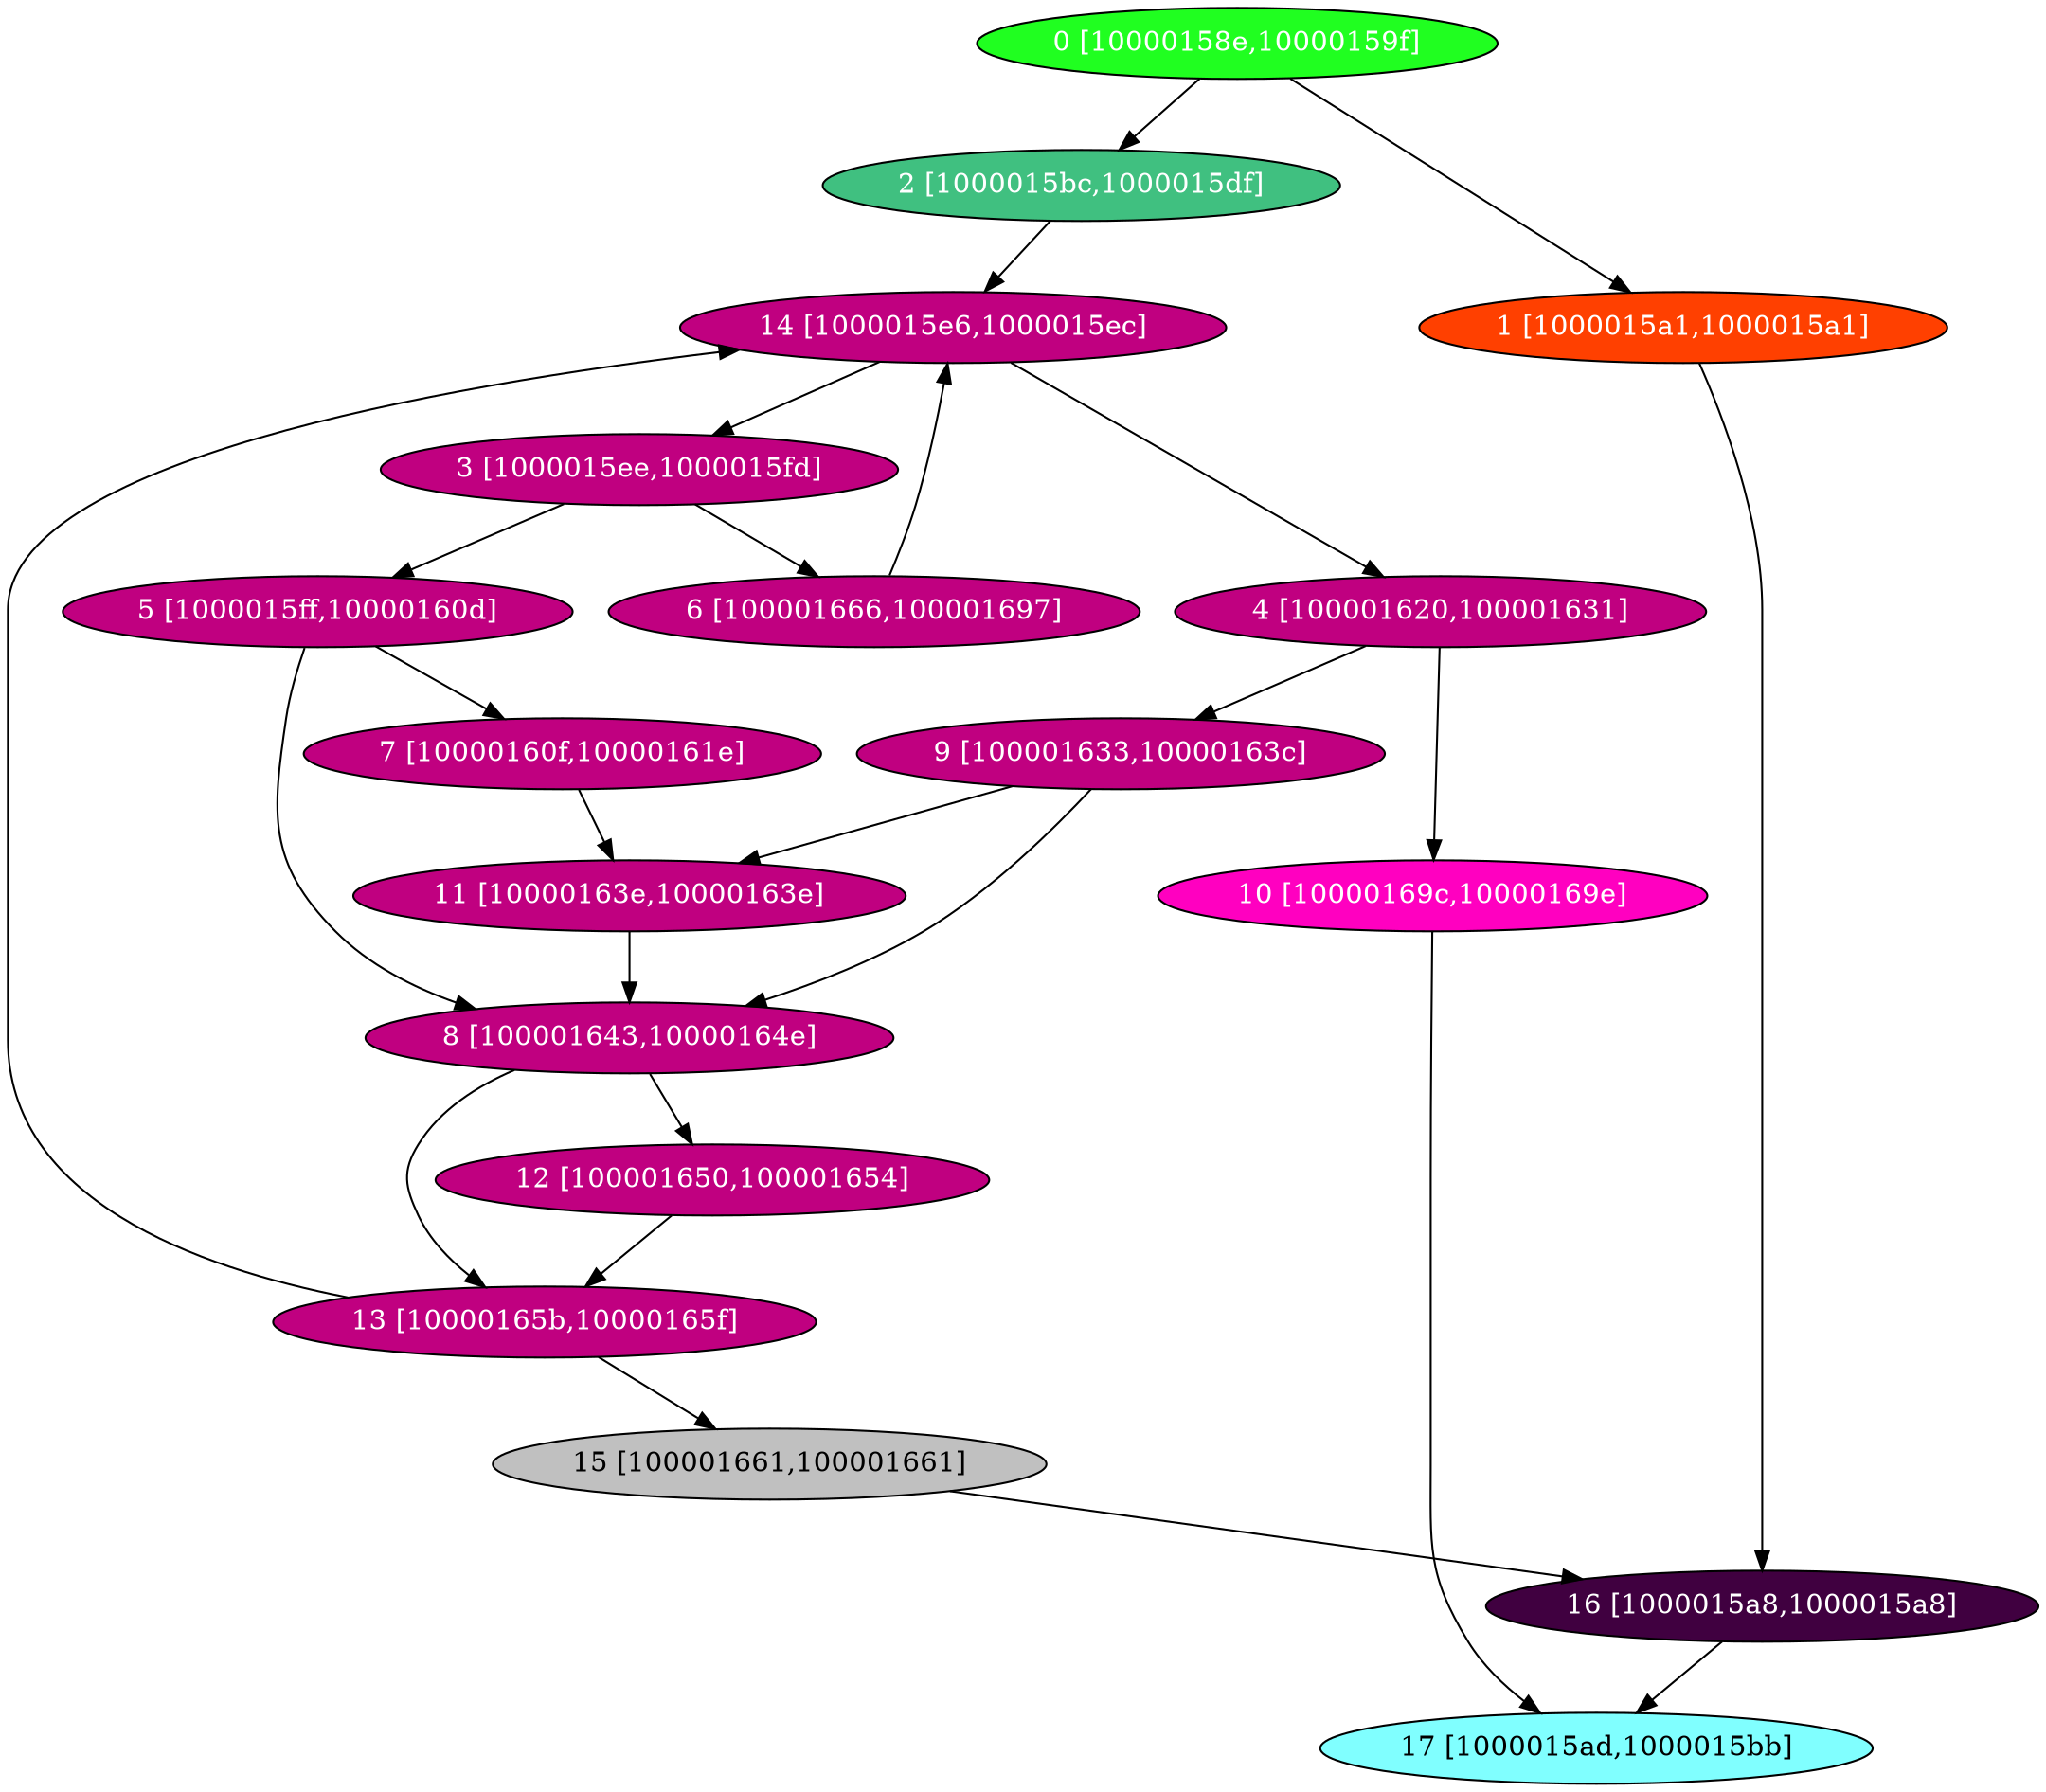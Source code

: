 diGraph hexdump{
	hexdump_0  [style=filled fillcolor="#20FF20" fontcolor="#ffffff" shape=oval label="0 [10000158e,10000159f]"]
	hexdump_1  [style=filled fillcolor="#FF4000" fontcolor="#ffffff" shape=oval label="1 [1000015a1,1000015a1]"]
	hexdump_2  [style=filled fillcolor="#40C080" fontcolor="#ffffff" shape=oval label="2 [1000015bc,1000015df]"]
	hexdump_3  [style=filled fillcolor="#C00080" fontcolor="#ffffff" shape=oval label="3 [1000015ee,1000015fd]"]
	hexdump_4  [style=filled fillcolor="#C00080" fontcolor="#ffffff" shape=oval label="4 [100001620,100001631]"]
	hexdump_5  [style=filled fillcolor="#C00080" fontcolor="#ffffff" shape=oval label="5 [1000015ff,10000160d]"]
	hexdump_6  [style=filled fillcolor="#C00080" fontcolor="#ffffff" shape=oval label="6 [100001666,100001697]"]
	hexdump_7  [style=filled fillcolor="#C00080" fontcolor="#ffffff" shape=oval label="7 [10000160f,10000161e]"]
	hexdump_8  [style=filled fillcolor="#C00080" fontcolor="#ffffff" shape=oval label="8 [100001643,10000164e]"]
	hexdump_9  [style=filled fillcolor="#C00080" fontcolor="#ffffff" shape=oval label="9 [100001633,10000163c]"]
	hexdump_a  [style=filled fillcolor="#FF00C0" fontcolor="#ffffff" shape=oval label="10 [10000169c,10000169e]"]
	hexdump_b  [style=filled fillcolor="#C00080" fontcolor="#ffffff" shape=oval label="11 [10000163e,10000163e]"]
	hexdump_c  [style=filled fillcolor="#C00080" fontcolor="#ffffff" shape=oval label="12 [100001650,100001654]"]
	hexdump_d  [style=filled fillcolor="#C00080" fontcolor="#ffffff" shape=oval label="13 [10000165b,10000165f]"]
	hexdump_e  [style=filled fillcolor="#C00080" fontcolor="#ffffff" shape=oval label="14 [1000015e6,1000015ec]"]
	hexdump_f  [style=filled fillcolor="#C0C0C0" fontcolor="#000000" shape=oval label="15 [100001661,100001661]"]
	hexdump_10  [style=filled fillcolor="#400040" fontcolor="#ffffff" shape=oval label="16 [1000015a8,1000015a8]"]
	hexdump_11  [style=filled fillcolor="#80FFFF" fontcolor="#000000" shape=oval label="17 [1000015ad,1000015bb]"]

	hexdump_0 -> hexdump_1
	hexdump_0 -> hexdump_2
	hexdump_1 -> hexdump_10
	hexdump_2 -> hexdump_e
	hexdump_3 -> hexdump_5
	hexdump_3 -> hexdump_6
	hexdump_4 -> hexdump_9
	hexdump_4 -> hexdump_a
	hexdump_5 -> hexdump_7
	hexdump_5 -> hexdump_8
	hexdump_6 -> hexdump_e
	hexdump_7 -> hexdump_b
	hexdump_8 -> hexdump_c
	hexdump_8 -> hexdump_d
	hexdump_9 -> hexdump_8
	hexdump_9 -> hexdump_b
	hexdump_a -> hexdump_11
	hexdump_b -> hexdump_8
	hexdump_c -> hexdump_d
	hexdump_d -> hexdump_e
	hexdump_d -> hexdump_f
	hexdump_e -> hexdump_3
	hexdump_e -> hexdump_4
	hexdump_f -> hexdump_10
	hexdump_10 -> hexdump_11
}